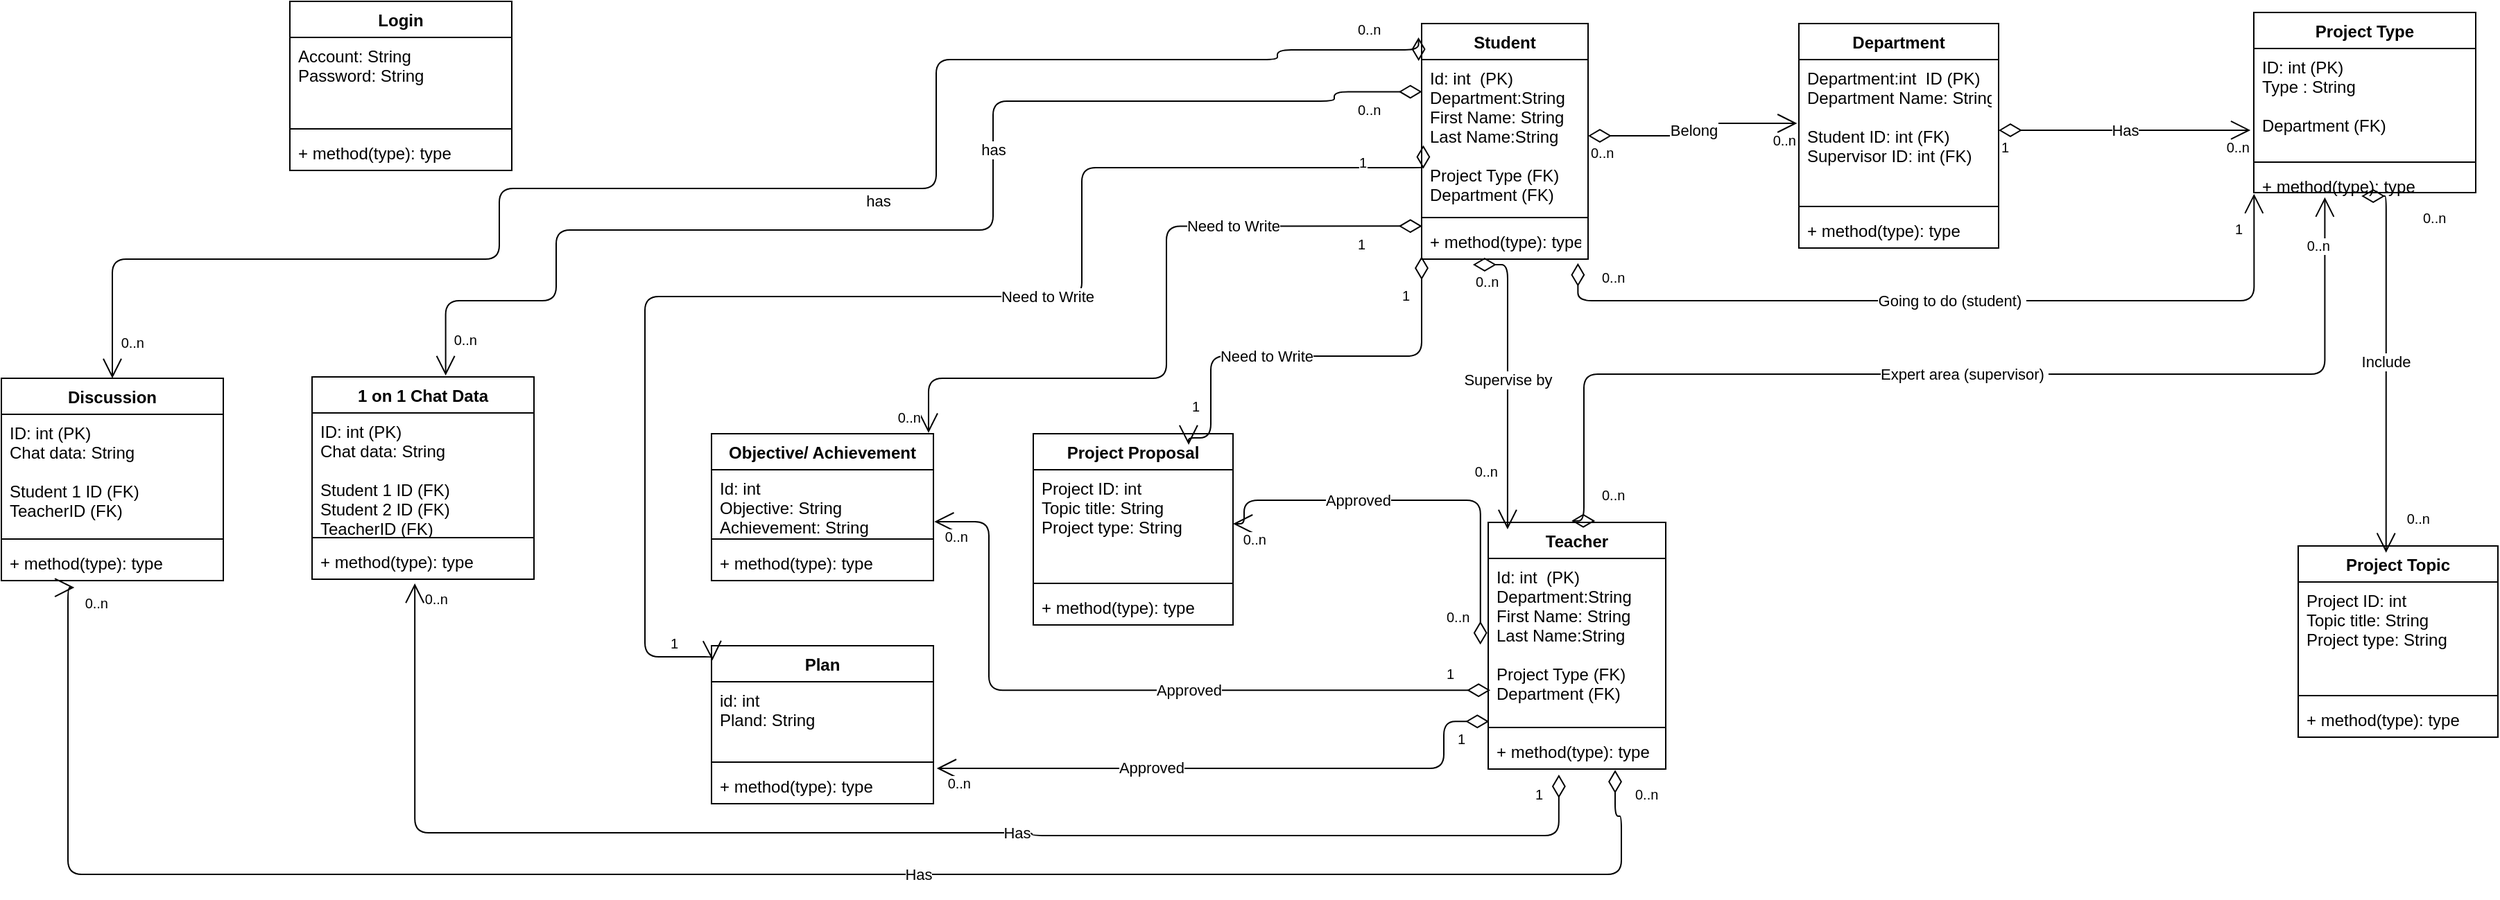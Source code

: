 <mxfile version="12.1.3" pages="1"><diagram id="Cjk7V-zwOnHVvr6ZG_n7" name="Page-1"><mxGraphModel dx="4693" dy="859" grid="1" gridSize="8" guides="1" tooltips="1" connect="1" arrows="1" fold="1" page="1" pageScale="1" pageWidth="2339" pageHeight="3300" math="0" shadow="0"><root><mxCell id="0"/><mxCell id="1" parent="0"/><mxCell id="Nz4mO0is2TdTS-qf8fJ6-1" value="Student" style="swimlane;fontStyle=1;align=center;verticalAlign=top;childLayout=stackLayout;horizontal=1;startSize=26;horizontalStack=0;resizeParent=1;resizeParentMax=0;resizeLast=0;collapsible=1;marginBottom=0;" vertex="1" parent="1"><mxGeometry x="336" y="32" width="120" height="170" as="geometry"/></mxCell><mxCell id="Nz4mO0is2TdTS-qf8fJ6-2" value="Id: int  (PK)&#10;Department:String&#10;First Name: String &#10;Last Name:String&#10;&#10;Project Type (FK)&#10;Department (FK)" style="text;strokeColor=none;fillColor=none;align=left;verticalAlign=top;spacingLeft=4;spacingRight=4;overflow=hidden;rotatable=0;points=[[0,0.5],[1,0.5]];portConstraint=eastwest;" vertex="1" parent="Nz4mO0is2TdTS-qf8fJ6-1"><mxGeometry y="26" width="120" height="110" as="geometry"/></mxCell><mxCell id="Nz4mO0is2TdTS-qf8fJ6-3" value="" style="line;strokeWidth=1;fillColor=none;align=left;verticalAlign=middle;spacingTop=-1;spacingLeft=3;spacingRight=3;rotatable=0;labelPosition=right;points=[];portConstraint=eastwest;" vertex="1" parent="Nz4mO0is2TdTS-qf8fJ6-1"><mxGeometry y="136" width="120" height="8" as="geometry"/></mxCell><mxCell id="Nz4mO0is2TdTS-qf8fJ6-4" value="+ method(type): type" style="text;strokeColor=none;fillColor=none;align=left;verticalAlign=top;spacingLeft=4;spacingRight=4;overflow=hidden;rotatable=0;points=[[0,0.5],[1,0.5]];portConstraint=eastwest;" vertex="1" parent="Nz4mO0is2TdTS-qf8fJ6-1"><mxGeometry y="144" width="120" height="26" as="geometry"/></mxCell><mxCell id="Nz4mO0is2TdTS-qf8fJ6-5" value="Teacher&#10;" style="swimlane;fontStyle=1;align=center;verticalAlign=top;childLayout=stackLayout;horizontal=1;startSize=26;horizontalStack=0;resizeParent=1;resizeParentMax=0;resizeLast=0;collapsible=1;marginBottom=0;" vertex="1" parent="1"><mxGeometry x="384" y="392" width="128" height="178" as="geometry"/></mxCell><mxCell id="Nz4mO0is2TdTS-qf8fJ6-6" value="Id: int  (PK)&#10;Department:String&#10;First Name: String &#10;Last Name:String&#10;&#10;Project Type (FK)&#10;Department (FK)" style="text;strokeColor=none;fillColor=none;align=left;verticalAlign=top;spacingLeft=4;spacingRight=4;overflow=hidden;rotatable=0;points=[[0,0.5],[1,0.5]];portConstraint=eastwest;" vertex="1" parent="Nz4mO0is2TdTS-qf8fJ6-5"><mxGeometry y="26" width="128" height="118" as="geometry"/></mxCell><mxCell id="Nz4mO0is2TdTS-qf8fJ6-7" value="" style="line;strokeWidth=1;fillColor=none;align=left;verticalAlign=middle;spacingTop=-1;spacingLeft=3;spacingRight=3;rotatable=0;labelPosition=right;points=[];portConstraint=eastwest;" vertex="1" parent="Nz4mO0is2TdTS-qf8fJ6-5"><mxGeometry y="144" width="128" height="8" as="geometry"/></mxCell><mxCell id="Nz4mO0is2TdTS-qf8fJ6-8" value="+ method(type): type" style="text;strokeColor=none;fillColor=none;align=left;verticalAlign=top;spacingLeft=4;spacingRight=4;overflow=hidden;rotatable=0;points=[[0,0.5],[1,0.5]];portConstraint=eastwest;" vertex="1" parent="Nz4mO0is2TdTS-qf8fJ6-5"><mxGeometry y="152" width="128" height="26" as="geometry"/></mxCell><mxCell id="Nz4mO0is2TdTS-qf8fJ6-13" value="Department" style="swimlane;fontStyle=1;align=center;verticalAlign=top;childLayout=stackLayout;horizontal=1;startSize=26;horizontalStack=0;resizeParent=1;resizeParentMax=0;resizeLast=0;collapsible=1;marginBottom=0;" vertex="1" parent="1"><mxGeometry x="608" y="32" width="144" height="162" as="geometry"/></mxCell><mxCell id="Nz4mO0is2TdTS-qf8fJ6-14" value="Department:int  ID (PK)&#10;Department Name: String&#10;&#10;Student ID: int (FK)&#10;Supervisor ID: int (FK)&#10;" style="text;strokeColor=none;fillColor=none;align=left;verticalAlign=top;spacingLeft=4;spacingRight=4;overflow=hidden;rotatable=0;points=[[0,0.5],[1,0.5]];portConstraint=eastwest;" vertex="1" parent="Nz4mO0is2TdTS-qf8fJ6-13"><mxGeometry y="26" width="144" height="102" as="geometry"/></mxCell><mxCell id="Nz4mO0is2TdTS-qf8fJ6-15" value="" style="line;strokeWidth=1;fillColor=none;align=left;verticalAlign=middle;spacingTop=-1;spacingLeft=3;spacingRight=3;rotatable=0;labelPosition=right;points=[];portConstraint=eastwest;" vertex="1" parent="Nz4mO0is2TdTS-qf8fJ6-13"><mxGeometry y="128" width="144" height="8" as="geometry"/></mxCell><mxCell id="Nz4mO0is2TdTS-qf8fJ6-16" value="+ method(type): type" style="text;strokeColor=none;fillColor=none;align=left;verticalAlign=top;spacingLeft=4;spacingRight=4;overflow=hidden;rotatable=0;points=[[0,0.5],[1,0.5]];portConstraint=eastwest;" vertex="1" parent="Nz4mO0is2TdTS-qf8fJ6-13"><mxGeometry y="136" width="144" height="26" as="geometry"/></mxCell><mxCell id="Nz4mO0is2TdTS-qf8fJ6-17" value="Project Topic" style="swimlane;fontStyle=1;align=center;verticalAlign=top;childLayout=stackLayout;horizontal=1;startSize=26;horizontalStack=0;resizeParent=1;resizeParentMax=0;resizeLast=0;collapsible=1;marginBottom=0;" vertex="1" parent="1"><mxGeometry x="968" y="409" width="144" height="138" as="geometry"/></mxCell><mxCell id="Nz4mO0is2TdTS-qf8fJ6-18" value="Project ID: int&#10;Topic title: String&#10;Project type: String&#10;&#10;" style="text;strokeColor=none;fillColor=none;align=left;verticalAlign=top;spacingLeft=4;spacingRight=4;overflow=hidden;rotatable=0;points=[[0,0.5],[1,0.5]];portConstraint=eastwest;" vertex="1" parent="Nz4mO0is2TdTS-qf8fJ6-17"><mxGeometry y="26" width="144" height="78" as="geometry"/></mxCell><mxCell id="Nz4mO0is2TdTS-qf8fJ6-19" value="" style="line;strokeWidth=1;fillColor=none;align=left;verticalAlign=middle;spacingTop=-1;spacingLeft=3;spacingRight=3;rotatable=0;labelPosition=right;points=[];portConstraint=eastwest;" vertex="1" parent="Nz4mO0is2TdTS-qf8fJ6-17"><mxGeometry y="104" width="144" height="8" as="geometry"/></mxCell><mxCell id="Nz4mO0is2TdTS-qf8fJ6-20" value="+ method(type): type" style="text;strokeColor=none;fillColor=none;align=left;verticalAlign=top;spacingLeft=4;spacingRight=4;overflow=hidden;rotatable=0;points=[[0,0.5],[1,0.5]];portConstraint=eastwest;" vertex="1" parent="Nz4mO0is2TdTS-qf8fJ6-17"><mxGeometry y="112" width="144" height="26" as="geometry"/></mxCell><mxCell id="Nz4mO0is2TdTS-qf8fJ6-21" value="Login" style="swimlane;fontStyle=1;align=center;verticalAlign=top;childLayout=stackLayout;horizontal=1;startSize=26;horizontalStack=0;resizeParent=1;resizeParentMax=0;resizeLast=0;collapsible=1;marginBottom=0;" vertex="1" parent="1"><mxGeometry x="-480" y="16" width="160" height="122" as="geometry"/></mxCell><mxCell id="Nz4mO0is2TdTS-qf8fJ6-22" value="Account: String&#10;Password: String" style="text;strokeColor=none;fillColor=none;align=left;verticalAlign=top;spacingLeft=4;spacingRight=4;overflow=hidden;rotatable=0;points=[[0,0.5],[1,0.5]];portConstraint=eastwest;" vertex="1" parent="Nz4mO0is2TdTS-qf8fJ6-21"><mxGeometry y="26" width="160" height="62" as="geometry"/></mxCell><mxCell id="Nz4mO0is2TdTS-qf8fJ6-23" value="" style="line;strokeWidth=1;fillColor=none;align=left;verticalAlign=middle;spacingTop=-1;spacingLeft=3;spacingRight=3;rotatable=0;labelPosition=right;points=[];portConstraint=eastwest;" vertex="1" parent="Nz4mO0is2TdTS-qf8fJ6-21"><mxGeometry y="88" width="160" height="8" as="geometry"/></mxCell><mxCell id="Nz4mO0is2TdTS-qf8fJ6-24" value="+ method(type): type" style="text;strokeColor=none;fillColor=none;align=left;verticalAlign=top;spacingLeft=4;spacingRight=4;overflow=hidden;rotatable=0;points=[[0,0.5],[1,0.5]];portConstraint=eastwest;" vertex="1" parent="Nz4mO0is2TdTS-qf8fJ6-21"><mxGeometry y="96" width="160" height="26" as="geometry"/></mxCell><mxCell id="Nz4mO0is2TdTS-qf8fJ6-25" value="Project Proposal" style="swimlane;fontStyle=1;align=center;verticalAlign=top;childLayout=stackLayout;horizontal=1;startSize=26;horizontalStack=0;resizeParent=1;resizeParentMax=0;resizeLast=0;collapsible=1;marginBottom=0;" vertex="1" parent="1"><mxGeometry x="56" y="328" width="144" height="138" as="geometry"/></mxCell><mxCell id="Nz4mO0is2TdTS-qf8fJ6-26" value="Project ID: int&#10;Topic title: String&#10;Project type: String&#10;&#10;" style="text;strokeColor=none;fillColor=none;align=left;verticalAlign=top;spacingLeft=4;spacingRight=4;overflow=hidden;rotatable=0;points=[[0,0.5],[1,0.5]];portConstraint=eastwest;" vertex="1" parent="Nz4mO0is2TdTS-qf8fJ6-25"><mxGeometry y="26" width="144" height="78" as="geometry"/></mxCell><mxCell id="Nz4mO0is2TdTS-qf8fJ6-27" value="" style="line;strokeWidth=1;fillColor=none;align=left;verticalAlign=middle;spacingTop=-1;spacingLeft=3;spacingRight=3;rotatable=0;labelPosition=right;points=[];portConstraint=eastwest;" vertex="1" parent="Nz4mO0is2TdTS-qf8fJ6-25"><mxGeometry y="104" width="144" height="8" as="geometry"/></mxCell><mxCell id="Nz4mO0is2TdTS-qf8fJ6-28" value="+ method(type): type" style="text;strokeColor=none;fillColor=none;align=left;verticalAlign=top;spacingLeft=4;spacingRight=4;overflow=hidden;rotatable=0;points=[[0,0.5],[1,0.5]];portConstraint=eastwest;" vertex="1" parent="Nz4mO0is2TdTS-qf8fJ6-25"><mxGeometry y="112" width="144" height="26" as="geometry"/></mxCell><mxCell id="Nz4mO0is2TdTS-qf8fJ6-35" value="Belong" style="endArrow=open;html=1;endSize=12;startArrow=diamondThin;startSize=14;startFill=0;edgeStyle=orthogonalEdgeStyle;entryX=-0.009;entryY=0.451;entryDx=0;entryDy=0;entryPerimeter=0;" edge="1" parent="1" source="Nz4mO0is2TdTS-qf8fJ6-2" target="Nz4mO0is2TdTS-qf8fJ6-14"><mxGeometry relative="1" as="geometry"><mxPoint x="464" y="113" as="sourcePoint"/><mxPoint x="592" y="113" as="targetPoint"/><Array as="points"/></mxGeometry></mxCell><mxCell id="Nz4mO0is2TdTS-qf8fJ6-36" value="0..n" style="resizable=0;html=1;align=left;verticalAlign=top;labelBackgroundColor=#ffffff;fontSize=10;" connectable="0" vertex="1" parent="Nz4mO0is2TdTS-qf8fJ6-35"><mxGeometry x="-1" relative="1" as="geometry"/></mxCell><mxCell id="Nz4mO0is2TdTS-qf8fJ6-37" value="0..n" style="resizable=0;html=1;align=right;verticalAlign=top;labelBackgroundColor=#ffffff;fontSize=10;" connectable="0" vertex="1" parent="Nz4mO0is2TdTS-qf8fJ6-35"><mxGeometry x="1" relative="1" as="geometry"/></mxCell><mxCell id="Nz4mO0is2TdTS-qf8fJ6-38" value="Project Type" style="swimlane;fontStyle=1;align=center;verticalAlign=top;childLayout=stackLayout;horizontal=1;startSize=26;horizontalStack=0;resizeParent=1;resizeParentMax=0;resizeLast=0;collapsible=1;marginBottom=0;" vertex="1" parent="1"><mxGeometry x="936" y="24" width="160" height="130" as="geometry"/></mxCell><mxCell id="Nz4mO0is2TdTS-qf8fJ6-39" value="ID: int (PK)&#10;Type : String&#10;&#10;Department (FK)" style="text;strokeColor=none;fillColor=none;align=left;verticalAlign=top;spacingLeft=4;spacingRight=4;overflow=hidden;rotatable=0;points=[[0,0.5],[1,0.5]];portConstraint=eastwest;" vertex="1" parent="Nz4mO0is2TdTS-qf8fJ6-38"><mxGeometry y="26" width="160" height="78" as="geometry"/></mxCell><mxCell id="Nz4mO0is2TdTS-qf8fJ6-40" value="" style="line;strokeWidth=1;fillColor=none;align=left;verticalAlign=middle;spacingTop=-1;spacingLeft=3;spacingRight=3;rotatable=0;labelPosition=right;points=[];portConstraint=eastwest;" vertex="1" parent="Nz4mO0is2TdTS-qf8fJ6-38"><mxGeometry y="104" width="160" height="8" as="geometry"/></mxCell><mxCell id="Nz4mO0is2TdTS-qf8fJ6-41" value="+ method(type): type" style="text;strokeColor=none;fillColor=none;align=left;verticalAlign=top;spacingLeft=4;spacingRight=4;overflow=hidden;rotatable=0;points=[[0,0.5],[1,0.5]];portConstraint=eastwest;" vertex="1" parent="Nz4mO0is2TdTS-qf8fJ6-38"><mxGeometry y="112" width="160" height="18" as="geometry"/></mxCell><mxCell id="Nz4mO0is2TdTS-qf8fJ6-42" value="Has" style="endArrow=open;html=1;endSize=12;startArrow=diamondThin;startSize=14;startFill=0;edgeStyle=orthogonalEdgeStyle;entryX=-0.015;entryY=0.756;entryDx=0;entryDy=0;entryPerimeter=0;" edge="1" parent="1" source="Nz4mO0is2TdTS-qf8fJ6-14" target="Nz4mO0is2TdTS-qf8fJ6-39"><mxGeometry relative="1" as="geometry"><mxPoint x="761.0" y="108.833" as="sourcePoint"/><mxPoint x="912" y="108" as="targetPoint"/><Array as="points"><mxPoint x="872" y="109"/><mxPoint x="872" y="109"/></Array></mxGeometry></mxCell><mxCell id="Nz4mO0is2TdTS-qf8fJ6-43" value="1" style="resizable=0;html=1;align=left;verticalAlign=top;labelBackgroundColor=#ffffff;fontSize=10;" connectable="0" vertex="1" parent="Nz4mO0is2TdTS-qf8fJ6-42"><mxGeometry x="-1" relative="1" as="geometry"/></mxCell><mxCell id="Nz4mO0is2TdTS-qf8fJ6-44" value="0..n" style="resizable=0;html=1;align=right;verticalAlign=top;labelBackgroundColor=#ffffff;fontSize=10;" connectable="0" vertex="1" parent="Nz4mO0is2TdTS-qf8fJ6-42"><mxGeometry x="1" relative="1" as="geometry"/></mxCell><mxCell id="Nz4mO0is2TdTS-qf8fJ6-45" value="Include" style="endArrow=open;html=1;endSize=12;startArrow=diamondThin;startSize=14;startFill=0;edgeStyle=orthogonalEdgeStyle;entryX=0.44;entryY=0.035;entryDx=0;entryDy=0;entryPerimeter=0;exitX=0.485;exitY=1.139;exitDx=0;exitDy=0;exitPerimeter=0;" edge="1" parent="1" source="Nz4mO0is2TdTS-qf8fJ6-41" target="Nz4mO0is2TdTS-qf8fJ6-17"><mxGeometry relative="1" as="geometry"><mxPoint x="1000.0" y="209.333" as="sourcePoint"/><mxPoint x="1151" y="208.5" as="targetPoint"/><Array as="points"><mxPoint x="1031" y="157"/></Array></mxGeometry></mxCell><mxCell id="Nz4mO0is2TdTS-qf8fJ6-46" value="0..n" style="resizable=0;html=1;align=left;verticalAlign=top;labelBackgroundColor=#ffffff;fontSize=10;" connectable="0" vertex="1" parent="Nz4mO0is2TdTS-qf8fJ6-45"><mxGeometry x="-1" relative="1" as="geometry"><mxPoint x="42" y="3.5" as="offset"/></mxGeometry></mxCell><mxCell id="Nz4mO0is2TdTS-qf8fJ6-47" value="0..n" style="resizable=0;html=1;align=right;verticalAlign=top;labelBackgroundColor=#ffffff;fontSize=10;" connectable="0" vertex="1" parent="Nz4mO0is2TdTS-qf8fJ6-45"><mxGeometry x="1" relative="1" as="geometry"><mxPoint x="32.5" y="-37" as="offset"/></mxGeometry></mxCell><mxCell id="Nz4mO0is2TdTS-qf8fJ6-55" value="Going to do (student)&amp;nbsp;" style="endArrow=open;html=1;endSize=12;startArrow=diamondThin;startSize=14;startFill=0;edgeStyle=orthogonalEdgeStyle;entryX=0.001;entryY=1.046;entryDx=0;entryDy=0;entryPerimeter=0;exitX=0.939;exitY=1.109;exitDx=0;exitDy=0;exitPerimeter=0;" edge="1" parent="1" source="Nz4mO0is2TdTS-qf8fJ6-4" target="Nz4mO0is2TdTS-qf8fJ6-41"><mxGeometry relative="1" as="geometry"><mxPoint x="480.0" y="224.833" as="sourcePoint"/><mxPoint x="631" y="224" as="targetPoint"/><Array as="points"><mxPoint x="449" y="232"/><mxPoint x="936" y="232"/></Array></mxGeometry></mxCell><mxCell id="Nz4mO0is2TdTS-qf8fJ6-56" value="0..n" style="resizable=0;html=1;align=left;verticalAlign=top;labelBackgroundColor=#ffffff;fontSize=10;" connectable="0" vertex="1" parent="Nz4mO0is2TdTS-qf8fJ6-55"><mxGeometry x="-1" relative="1" as="geometry"><mxPoint x="15" y="-1.5" as="offset"/></mxGeometry></mxCell><mxCell id="Nz4mO0is2TdTS-qf8fJ6-57" value="1" style="resizable=0;html=1;align=right;verticalAlign=top;labelBackgroundColor=#ffffff;fontSize=10;" connectable="0" vertex="1" parent="Nz4mO0is2TdTS-qf8fJ6-55"><mxGeometry x="1" relative="1" as="geometry"><mxPoint x="-8" y="13" as="offset"/></mxGeometry></mxCell><mxCell id="Nz4mO0is2TdTS-qf8fJ6-59" value="Need to Write" style="endArrow=open;html=1;endSize=12;startArrow=diamondThin;startSize=14;startFill=0;edgeStyle=orthogonalEdgeStyle;entryX=0.778;entryY=0.058;entryDx=0;entryDy=0;entryPerimeter=0;" edge="1" parent="1" target="Nz4mO0is2TdTS-qf8fJ6-25"><mxGeometry x="0.215" relative="1" as="geometry"><mxPoint x="336" y="200" as="sourcePoint"/><mxPoint x="533.167" y="263.5" as="targetPoint"/><Array as="points"><mxPoint x="336" y="272"/><mxPoint x="184" y="272"/><mxPoint x="184" y="331"/></Array><mxPoint as="offset"/></mxGeometry></mxCell><mxCell id="Nz4mO0is2TdTS-qf8fJ6-60" value="1" style="resizable=0;html=1;align=left;verticalAlign=top;labelBackgroundColor=#ffffff;fontSize=10;" connectable="0" vertex="1" parent="Nz4mO0is2TdTS-qf8fJ6-59"><mxGeometry x="-1" relative="1" as="geometry"><mxPoint x="-16.5" y="16" as="offset"/></mxGeometry></mxCell><mxCell id="Nz4mO0is2TdTS-qf8fJ6-61" value="1" style="resizable=0;html=1;align=right;verticalAlign=top;labelBackgroundColor=#ffffff;fontSize=10;" connectable="0" vertex="1" parent="Nz4mO0is2TdTS-qf8fJ6-59"><mxGeometry x="1" relative="1" as="geometry"><mxPoint x="8" y="-40" as="offset"/></mxGeometry></mxCell><mxCell id="Nz4mO0is2TdTS-qf8fJ6-71" value="Expert area (supervisor)&amp;nbsp;" style="endArrow=open;html=1;endSize=12;startArrow=diamondThin;startSize=14;startFill=0;edgeStyle=orthogonalEdgeStyle;entryX=0.32;entryY=1.185;entryDx=0;entryDy=0;entryPerimeter=0;exitX=0.602;exitY=-0.006;exitDx=0;exitDy=0;exitPerimeter=0;" edge="1" parent="1" source="Nz4mO0is2TdTS-qf8fJ6-5" target="Nz4mO0is2TdTS-qf8fJ6-41"><mxGeometry relative="1" as="geometry"><mxPoint x="440" y="360" as="sourcePoint"/><mxPoint x="935.833" y="207.833" as="targetPoint"/><Array as="points"><mxPoint x="453" y="391"/><mxPoint x="453" y="285"/><mxPoint x="987" y="285"/></Array></mxGeometry></mxCell><mxCell id="Nz4mO0is2TdTS-qf8fJ6-72" value="0..n" style="resizable=0;html=1;align=left;verticalAlign=top;labelBackgroundColor=#ffffff;fontSize=10;" connectable="0" vertex="1" parent="Nz4mO0is2TdTS-qf8fJ6-71"><mxGeometry x="-1" relative="1" as="geometry"><mxPoint x="3" y="-31" as="offset"/></mxGeometry></mxCell><mxCell id="Nz4mO0is2TdTS-qf8fJ6-73" value="0..n" style="resizable=0;html=1;align=right;verticalAlign=top;labelBackgroundColor=#ffffff;fontSize=10;" connectable="0" vertex="1" parent="Nz4mO0is2TdTS-qf8fJ6-71"><mxGeometry x="1" relative="1" as="geometry"><mxPoint x="4" y="22.5" as="offset"/></mxGeometry></mxCell><mxCell id="Nz4mO0is2TdTS-qf8fJ6-74" value="Approved" style="endArrow=open;html=1;endSize=12;startArrow=diamondThin;startSize=14;startFill=0;edgeStyle=orthogonalEdgeStyle;exitX=-0.044;exitY=0.527;exitDx=0;exitDy=0;exitPerimeter=0;entryX=1;entryY=0.5;entryDx=0;entryDy=0;" edge="1" parent="1" source="Nz4mO0is2TdTS-qf8fJ6-6" target="Nz4mO0is2TdTS-qf8fJ6-26"><mxGeometry x="0.284" relative="1" as="geometry"><mxPoint x="208" y="280.5" as="sourcePoint"/><mxPoint x="335.5" y="289" as="targetPoint"/><Array as="points"><mxPoint x="378" y="376"/><mxPoint x="208" y="376"/></Array><mxPoint as="offset"/></mxGeometry></mxCell><mxCell id="Nz4mO0is2TdTS-qf8fJ6-75" value="0..n" style="resizable=0;html=1;align=left;verticalAlign=top;labelBackgroundColor=#ffffff;fontSize=10;" connectable="0" vertex="1" parent="Nz4mO0is2TdTS-qf8fJ6-74"><mxGeometry x="-1" relative="1" as="geometry"><mxPoint x="-26" y="-32" as="offset"/></mxGeometry></mxCell><mxCell id="Nz4mO0is2TdTS-qf8fJ6-76" value="0..n" style="resizable=0;html=1;align=right;verticalAlign=top;labelBackgroundColor=#ffffff;fontSize=10;" connectable="0" vertex="1" parent="Nz4mO0is2TdTS-qf8fJ6-74"><mxGeometry x="1" relative="1" as="geometry"><mxPoint x="24.5" y="-1" as="offset"/></mxGeometry></mxCell><mxCell id="Nz4mO0is2TdTS-qf8fJ6-80" value="Supervise by" style="endArrow=open;html=1;endSize=12;startArrow=diamondThin;startSize=14;startFill=0;edgeStyle=orthogonalEdgeStyle;exitX=0.308;exitY=1.154;exitDx=0;exitDy=0;exitPerimeter=0;entryX=0.109;entryY=0.028;entryDx=0;entryDy=0;entryPerimeter=0;" edge="1" parent="1" source="Nz4mO0is2TdTS-qf8fJ6-4" target="Nz4mO0is2TdTS-qf8fJ6-5"><mxGeometry relative="1" as="geometry"><mxPoint x="312" y="272" as="sourcePoint"/><mxPoint x="472" y="272" as="targetPoint"/><Array as="points"><mxPoint x="398" y="206"/></Array></mxGeometry></mxCell><mxCell id="Nz4mO0is2TdTS-qf8fJ6-81" value="0..n" style="resizable=0;html=1;align=left;verticalAlign=top;labelBackgroundColor=#ffffff;fontSize=10;" connectable="0" vertex="1" parent="Nz4mO0is2TdTS-qf8fJ6-80"><mxGeometry x="-1" relative="1" as="geometry"/></mxCell><mxCell id="Nz4mO0is2TdTS-qf8fJ6-82" value="0..n" style="resizable=0;html=1;align=right;verticalAlign=top;labelBackgroundColor=#ffffff;fontSize=10;" connectable="0" vertex="1" parent="Nz4mO0is2TdTS-qf8fJ6-80"><mxGeometry x="1" relative="1" as="geometry"><mxPoint x="-6" y="-53.5" as="offset"/></mxGeometry></mxCell><mxCell id="Nz4mO0is2TdTS-qf8fJ6-83" value="Objective/ Achievement" style="swimlane;fontStyle=1;align=center;verticalAlign=top;childLayout=stackLayout;horizontal=1;startSize=26;horizontalStack=0;resizeParent=1;resizeParentMax=0;resizeLast=0;collapsible=1;marginBottom=0;" vertex="1" parent="1"><mxGeometry x="-176" y="328" width="160" height="106" as="geometry"/></mxCell><mxCell id="Nz4mO0is2TdTS-qf8fJ6-84" value="Id: int&#10;Objective: String&#10;Achievement: String " style="text;strokeColor=none;fillColor=none;align=left;verticalAlign=top;spacingLeft=4;spacingRight=4;overflow=hidden;rotatable=0;points=[[0,0.5],[1,0.5]];portConstraint=eastwest;" vertex="1" parent="Nz4mO0is2TdTS-qf8fJ6-83"><mxGeometry y="26" width="160" height="46" as="geometry"/></mxCell><mxCell id="Nz4mO0is2TdTS-qf8fJ6-85" value="" style="line;strokeWidth=1;fillColor=none;align=left;verticalAlign=middle;spacingTop=-1;spacingLeft=3;spacingRight=3;rotatable=0;labelPosition=right;points=[];portConstraint=eastwest;" vertex="1" parent="Nz4mO0is2TdTS-qf8fJ6-83"><mxGeometry y="72" width="160" height="8" as="geometry"/></mxCell><mxCell id="Nz4mO0is2TdTS-qf8fJ6-86" value="+ method(type): type" style="text;strokeColor=none;fillColor=none;align=left;verticalAlign=top;spacingLeft=4;spacingRight=4;overflow=hidden;rotatable=0;points=[[0,0.5],[1,0.5]];portConstraint=eastwest;" vertex="1" parent="Nz4mO0is2TdTS-qf8fJ6-83"><mxGeometry y="80" width="160" height="26" as="geometry"/></mxCell><mxCell id="Nz4mO0is2TdTS-qf8fJ6-87" value="Plan" style="swimlane;fontStyle=1;align=center;verticalAlign=top;childLayout=stackLayout;horizontal=1;startSize=26;horizontalStack=0;resizeParent=1;resizeParentMax=0;resizeLast=0;collapsible=1;marginBottom=0;" vertex="1" parent="1"><mxGeometry x="-176" y="481" width="160" height="114" as="geometry"/></mxCell><mxCell id="Nz4mO0is2TdTS-qf8fJ6-88" value="id: int&#10;Pland: String" style="text;strokeColor=none;fillColor=none;align=left;verticalAlign=top;spacingLeft=4;spacingRight=4;overflow=hidden;rotatable=0;points=[[0,0.5],[1,0.5]];portConstraint=eastwest;" vertex="1" parent="Nz4mO0is2TdTS-qf8fJ6-87"><mxGeometry y="26" width="160" height="54" as="geometry"/></mxCell><mxCell id="Nz4mO0is2TdTS-qf8fJ6-89" value="" style="line;strokeWidth=1;fillColor=none;align=left;verticalAlign=middle;spacingTop=-1;spacingLeft=3;spacingRight=3;rotatable=0;labelPosition=right;points=[];portConstraint=eastwest;" vertex="1" parent="Nz4mO0is2TdTS-qf8fJ6-87"><mxGeometry y="80" width="160" height="8" as="geometry"/></mxCell><mxCell id="Nz4mO0is2TdTS-qf8fJ6-90" value="+ method(type): type" style="text;strokeColor=none;fillColor=none;align=left;verticalAlign=top;spacingLeft=4;spacingRight=4;overflow=hidden;rotatable=0;points=[[0,0.5],[1,0.5]];portConstraint=eastwest;" vertex="1" parent="Nz4mO0is2TdTS-qf8fJ6-87"><mxGeometry y="88" width="160" height="26" as="geometry"/></mxCell><mxCell id="Nz4mO0is2TdTS-qf8fJ6-91" value="Approved" style="endArrow=open;html=1;endSize=12;startArrow=diamondThin;startSize=14;startFill=0;edgeStyle=orthogonalEdgeStyle;exitX=0.005;exitY=0.997;exitDx=0;exitDy=0;exitPerimeter=0;entryX=1.015;entryY=0.019;entryDx=0;entryDy=0;entryPerimeter=0;" edge="1" parent="1" source="Nz4mO0is2TdTS-qf8fJ6-6" target="Nz4mO0is2TdTS-qf8fJ6-90"><mxGeometry x="0.284" relative="1" as="geometry"><mxPoint x="186" y="639.833" as="sourcePoint"/><mxPoint x="7.667" y="553.167" as="targetPoint"/><Array as="points"><mxPoint x="352" y="536"/><mxPoint x="352" y="569"/></Array><mxPoint as="offset"/></mxGeometry></mxCell><mxCell id="Nz4mO0is2TdTS-qf8fJ6-92" value="1" style="resizable=0;html=1;align=left;verticalAlign=top;labelBackgroundColor=#ffffff;fontSize=10;" connectable="0" vertex="1" parent="Nz4mO0is2TdTS-qf8fJ6-91"><mxGeometry x="-1" relative="1" as="geometry"><mxPoint x="-24.5" y="0.5" as="offset"/></mxGeometry></mxCell><mxCell id="Nz4mO0is2TdTS-qf8fJ6-93" value="0..n" style="resizable=0;html=1;align=right;verticalAlign=top;labelBackgroundColor=#ffffff;fontSize=10;" connectable="0" vertex="1" parent="Nz4mO0is2TdTS-qf8fJ6-91"><mxGeometry x="1" relative="1" as="geometry"><mxPoint x="24.5" y="-1" as="offset"/></mxGeometry></mxCell><mxCell id="Nz4mO0is2TdTS-qf8fJ6-94" value="Approved" style="endArrow=open;html=1;endSize=12;startArrow=diamondThin;startSize=14;startFill=0;edgeStyle=orthogonalEdgeStyle;exitX=0.012;exitY=0.806;exitDx=0;exitDy=0;exitPerimeter=0;entryX=1.004;entryY=0.815;entryDx=0;entryDy=0;entryPerimeter=0;" edge="1" parent="1" source="Nz4mO0is2TdTS-qf8fJ6-6" target="Nz4mO0is2TdTS-qf8fJ6-84"><mxGeometry x="-0.168" relative="1" as="geometry"><mxPoint x="374.167" y="512.167" as="sourcePoint"/><mxPoint x="-24.167" y="518" as="targetPoint"/><Array as="points"><mxPoint x="24" y="513"/><mxPoint x="24" y="392"/></Array><mxPoint as="offset"/></mxGeometry></mxCell><mxCell id="Nz4mO0is2TdTS-qf8fJ6-95" value="1" style="resizable=0;html=1;align=left;verticalAlign=top;labelBackgroundColor=#ffffff;fontSize=10;" connectable="0" vertex="1" parent="Nz4mO0is2TdTS-qf8fJ6-94"><mxGeometry x="-1" relative="1" as="geometry"><mxPoint x="-33.5" y="-24" as="offset"/></mxGeometry></mxCell><mxCell id="Nz4mO0is2TdTS-qf8fJ6-96" value="0..n" style="resizable=0;html=1;align=right;verticalAlign=top;labelBackgroundColor=#ffffff;fontSize=10;" connectable="0" vertex="1" parent="Nz4mO0is2TdTS-qf8fJ6-94"><mxGeometry x="1" relative="1" as="geometry"><mxPoint x="24.5" y="-1" as="offset"/></mxGeometry></mxCell><mxCell id="Nz4mO0is2TdTS-qf8fJ6-97" value="Need to Write" style="endArrow=open;html=1;endSize=12;startArrow=diamondThin;startSize=14;startFill=0;edgeStyle=orthogonalEdgeStyle;entryX=0.978;entryY=-0.006;entryDx=0;entryDy=0;entryPerimeter=0;exitX=0.003;exitY=0.083;exitDx=0;exitDy=0;exitPerimeter=0;" edge="1" parent="1" source="Nz4mO0is2TdTS-qf8fJ6-4" target="Nz4mO0is2TdTS-qf8fJ6-83"><mxGeometry x="-0.46" relative="1" as="geometry"><mxPoint x="120" y="176" as="sourcePoint"/><mxPoint x="-248" y="348.167" as="targetPoint"/><Array as="points"><mxPoint x="152" y="178"/><mxPoint x="152" y="288"/><mxPoint x="-19" y="288"/></Array><mxPoint as="offset"/></mxGeometry></mxCell><mxCell id="Nz4mO0is2TdTS-qf8fJ6-98" value="1" style="resizable=0;html=1;align=left;verticalAlign=top;labelBackgroundColor=#ffffff;fontSize=10;" connectable="0" vertex="1" parent="Nz4mO0is2TdTS-qf8fJ6-97"><mxGeometry x="-1" relative="1" as="geometry"><mxPoint x="-48" y="0.5" as="offset"/></mxGeometry></mxCell><mxCell id="Nz4mO0is2TdTS-qf8fJ6-99" value="0..n" style="resizable=0;html=1;align=right;verticalAlign=top;labelBackgroundColor=#ffffff;fontSize=10;" connectable="0" vertex="1" parent="Nz4mO0is2TdTS-qf8fJ6-97"><mxGeometry x="1" relative="1" as="geometry"><mxPoint x="-4.5" y="-23" as="offset"/></mxGeometry></mxCell><mxCell id="Nz4mO0is2TdTS-qf8fJ6-101" value="Need to Write" style="endArrow=open;html=1;endSize=12;startArrow=diamondThin;startSize=14;startFill=0;edgeStyle=orthogonalEdgeStyle;exitX=0.01;exitY=0.562;exitDx=0;exitDy=0;exitPerimeter=0;entryX=0.004;entryY=0.093;entryDx=0;entryDy=0;entryPerimeter=0;" edge="1" parent="1" source="Nz4mO0is2TdTS-qf8fJ6-2" target="Nz4mO0is2TdTS-qf8fJ6-87"><mxGeometry x="-0.226" relative="1" as="geometry"><mxPoint x="299.333" y="119.167" as="sourcePoint"/><mxPoint x="-224" y="536" as="targetPoint"/><Array as="points"><mxPoint x="337" y="136"/><mxPoint x="91" y="136"/><mxPoint x="91" y="229"/><mxPoint x="-224" y="229"/><mxPoint x="-224" y="489"/></Array><mxPoint as="offset"/></mxGeometry></mxCell><mxCell id="Nz4mO0is2TdTS-qf8fJ6-102" value="1" style="resizable=0;html=1;align=left;verticalAlign=top;labelBackgroundColor=#ffffff;fontSize=10;" connectable="0" vertex="1" parent="Nz4mO0is2TdTS-qf8fJ6-101"><mxGeometry x="-1" relative="1" as="geometry"><mxPoint x="-48" y="0.5" as="offset"/></mxGeometry></mxCell><mxCell id="Nz4mO0is2TdTS-qf8fJ6-103" value="1" style="resizable=0;html=1;align=right;verticalAlign=top;labelBackgroundColor=#ffffff;fontSize=10;" connectable="0" vertex="1" parent="Nz4mO0is2TdTS-qf8fJ6-101"><mxGeometry x="1" relative="1" as="geometry"><mxPoint x="-24.5" y="-25" as="offset"/></mxGeometry></mxCell><mxCell id="Nz4mO0is2TdTS-qf8fJ6-104" value="1 on 1 Chat Data" style="swimlane;fontStyle=1;align=center;verticalAlign=top;childLayout=stackLayout;horizontal=1;startSize=26;horizontalStack=0;resizeParent=1;resizeParentMax=0;resizeLast=0;collapsible=1;marginBottom=0;" vertex="1" parent="1"><mxGeometry x="-464" y="287" width="160" height="146" as="geometry"/></mxCell><mxCell id="Nz4mO0is2TdTS-qf8fJ6-105" value="ID: int (PK)&#10;Chat data: String&#10;&#10;Student 1 ID (FK)&#10;Student 2 ID (FK)&#10;TeacherID (FK)" style="text;strokeColor=none;fillColor=none;align=left;verticalAlign=top;spacingLeft=4;spacingRight=4;overflow=hidden;rotatable=0;points=[[0,0.5],[1,0.5]];portConstraint=eastwest;" vertex="1" parent="Nz4mO0is2TdTS-qf8fJ6-104"><mxGeometry y="26" width="160" height="86" as="geometry"/></mxCell><mxCell id="Nz4mO0is2TdTS-qf8fJ6-106" value="" style="line;strokeWidth=1;fillColor=none;align=left;verticalAlign=middle;spacingTop=-1;spacingLeft=3;spacingRight=3;rotatable=0;labelPosition=right;points=[];portConstraint=eastwest;" vertex="1" parent="Nz4mO0is2TdTS-qf8fJ6-104"><mxGeometry y="112" width="160" height="8" as="geometry"/></mxCell><mxCell id="Nz4mO0is2TdTS-qf8fJ6-107" value="+ method(type): type" style="text;strokeColor=none;fillColor=none;align=left;verticalAlign=top;spacingLeft=4;spacingRight=4;overflow=hidden;rotatable=0;points=[[0,0.5],[1,0.5]];portConstraint=eastwest;" vertex="1" parent="Nz4mO0is2TdTS-qf8fJ6-104"><mxGeometry y="120" width="160" height="26" as="geometry"/></mxCell><mxCell id="Nz4mO0is2TdTS-qf8fJ6-108" value="has" style="endArrow=open;html=1;endSize=12;startArrow=diamondThin;startSize=14;startFill=0;edgeStyle=orthogonalEdgeStyle;exitX=0.003;exitY=0.211;exitDx=0;exitDy=0;exitPerimeter=0;entryX=0.602;entryY=-0.007;entryDx=0;entryDy=0;entryPerimeter=0;" edge="1" parent="1" source="Nz4mO0is2TdTS-qf8fJ6-2" target="Nz4mO0is2TdTS-qf8fJ6-104"><mxGeometry x="-0.226" relative="1" as="geometry"><mxPoint x="273.103" y="71.793" as="sourcePoint"/><mxPoint x="-248" y="376" as="targetPoint"/><Array as="points"><mxPoint x="273" y="81"/><mxPoint x="273" y="88"/><mxPoint x="27" y="88"/><mxPoint x="27" y="181"/><mxPoint x="-288" y="181"/><mxPoint x="-288" y="232"/><mxPoint x="-368" y="232"/></Array><mxPoint as="offset"/></mxGeometry></mxCell><mxCell id="Nz4mO0is2TdTS-qf8fJ6-109" value="0..n" style="resizable=0;html=1;align=left;verticalAlign=top;labelBackgroundColor=#ffffff;fontSize=10;" connectable="0" vertex="1" parent="Nz4mO0is2TdTS-qf8fJ6-108"><mxGeometry x="-1" relative="1" as="geometry"><mxPoint x="-48" y="0.5" as="offset"/></mxGeometry></mxCell><mxCell id="Nz4mO0is2TdTS-qf8fJ6-110" value="0..n" style="resizable=0;html=1;align=right;verticalAlign=top;labelBackgroundColor=#ffffff;fontSize=10;" connectable="0" vertex="1" parent="Nz4mO0is2TdTS-qf8fJ6-108"><mxGeometry x="1" relative="1" as="geometry"><mxPoint x="23.5" y="-38" as="offset"/></mxGeometry></mxCell><mxCell id="Nz4mO0is2TdTS-qf8fJ6-111" value="Has" style="endArrow=open;html=1;endSize=12;startArrow=diamondThin;startSize=14;startFill=0;edgeStyle=orthogonalEdgeStyle;exitX=0.398;exitY=1.154;exitDx=0;exitDy=0;exitPerimeter=0;entryX=0.463;entryY=1.115;entryDx=0;entryDy=0;entryPerimeter=0;" edge="1" parent="1" source="Nz4mO0is2TdTS-qf8fJ6-8" target="Nz4mO0is2TdTS-qf8fJ6-107"><mxGeometry x="-0.168" relative="1" as="geometry"><mxPoint x="417" y="618" as="sourcePoint"/><mxPoint x="16" y="496" as="targetPoint"/><Array as="points"><mxPoint x="435" y="618"/><mxPoint x="55" y="618"/><mxPoint x="55" y="616"/><mxPoint x="-390" y="616"/></Array><mxPoint as="offset"/></mxGeometry></mxCell><mxCell id="Nz4mO0is2TdTS-qf8fJ6-112" value="0..n" style="resizable=0;html=1;align=left;verticalAlign=top;labelBackgroundColor=#ffffff;fontSize=10;" connectable="0" vertex="1" parent="Nz4mO0is2TdTS-qf8fJ6-111"><mxGeometry x="-1" relative="1" as="geometry"><mxPoint x="53.5" y="2" as="offset"/></mxGeometry></mxCell><mxCell id="Nz4mO0is2TdTS-qf8fJ6-113" value="0..n" style="resizable=0;html=1;align=right;verticalAlign=top;labelBackgroundColor=#ffffff;fontSize=10;" connectable="0" vertex="1" parent="Nz4mO0is2TdTS-qf8fJ6-111"><mxGeometry x="1" relative="1" as="geometry"><mxPoint x="24.5" y="-1" as="offset"/></mxGeometry></mxCell><mxCell id="Nz4mO0is2TdTS-qf8fJ6-116" value="Discussion" style="swimlane;fontStyle=1;align=center;verticalAlign=top;childLayout=stackLayout;horizontal=1;startSize=26;horizontalStack=0;resizeParent=1;resizeParentMax=0;resizeLast=0;collapsible=1;marginBottom=0;" vertex="1" parent="1"><mxGeometry x="-688" y="288" width="160" height="146" as="geometry"/></mxCell><mxCell id="Nz4mO0is2TdTS-qf8fJ6-117" value="ID: int (PK)&#10;Chat data: String&#10;&#10;Student 1 ID (FK)&#10;TeacherID (FK)" style="text;strokeColor=none;fillColor=none;align=left;verticalAlign=top;spacingLeft=4;spacingRight=4;overflow=hidden;rotatable=0;points=[[0,0.5],[1,0.5]];portConstraint=eastwest;" vertex="1" parent="Nz4mO0is2TdTS-qf8fJ6-116"><mxGeometry y="26" width="160" height="86" as="geometry"/></mxCell><mxCell id="Nz4mO0is2TdTS-qf8fJ6-118" value="" style="line;strokeWidth=1;fillColor=none;align=left;verticalAlign=middle;spacingTop=-1;spacingLeft=3;spacingRight=3;rotatable=0;labelPosition=right;points=[];portConstraint=eastwest;" vertex="1" parent="Nz4mO0is2TdTS-qf8fJ6-116"><mxGeometry y="112" width="160" height="8" as="geometry"/></mxCell><mxCell id="Nz4mO0is2TdTS-qf8fJ6-119" value="+ method(type): type" style="text;strokeColor=none;fillColor=none;align=left;verticalAlign=top;spacingLeft=4;spacingRight=4;overflow=hidden;rotatable=0;points=[[0,0.5],[1,0.5]];portConstraint=eastwest;" vertex="1" parent="Nz4mO0is2TdTS-qf8fJ6-116"><mxGeometry y="120" width="160" height="26" as="geometry"/></mxCell><mxCell id="Nz4mO0is2TdTS-qf8fJ6-120" value="has" style="endArrow=open;html=1;endSize=12;startArrow=diamondThin;startSize=14;startFill=0;edgeStyle=orthogonalEdgeStyle;exitX=-0.018;exitY=0.009;exitDx=0;exitDy=0;exitPerimeter=0;entryX=0.5;entryY=0;entryDx=0;entryDy=0;" edge="1" parent="1" source="Nz4mO0is2TdTS-qf8fJ6-2" target="Nz4mO0is2TdTS-qf8fJ6-116"><mxGeometry x="-0.161" y="9" relative="1" as="geometry"><mxPoint x="295.833" y="51.5" as="sourcePoint"/><mxPoint x="-408.333" y="255.667" as="targetPoint"/><Array as="points"><mxPoint x="334" y="51"/><mxPoint x="232" y="51"/><mxPoint x="232" y="58"/><mxPoint x="-14" y="58"/><mxPoint x="-14" y="151"/><mxPoint x="-329" y="151"/><mxPoint x="-329" y="202"/><mxPoint x="-608" y="202"/></Array><mxPoint as="offset"/></mxGeometry></mxCell><mxCell id="Nz4mO0is2TdTS-qf8fJ6-121" value="0..n" style="resizable=0;html=1;align=left;verticalAlign=top;labelBackgroundColor=#ffffff;fontSize=10;" connectable="0" vertex="1" parent="Nz4mO0is2TdTS-qf8fJ6-120"><mxGeometry x="-1" relative="1" as="geometry"><mxPoint x="-46" y="-35" as="offset"/></mxGeometry></mxCell><mxCell id="Nz4mO0is2TdTS-qf8fJ6-122" value="0..n" style="resizable=0;html=1;align=right;verticalAlign=top;labelBackgroundColor=#ffffff;fontSize=10;" connectable="0" vertex="1" parent="Nz4mO0is2TdTS-qf8fJ6-120"><mxGeometry x="1" relative="1" as="geometry"><mxPoint x="23.5" y="-38" as="offset"/></mxGeometry></mxCell><mxCell id="Nz4mO0is2TdTS-qf8fJ6-123" value="Has" style="endArrow=open;html=1;endSize=12;startArrow=diamondThin;startSize=14;startFill=0;edgeStyle=orthogonalEdgeStyle;exitX=0.715;exitY=1.026;exitDx=0;exitDy=0;exitPerimeter=0;entryX=0.329;entryY=1.192;entryDx=0;entryDy=0;entryPerimeter=0;" edge="1" parent="1" source="Nz4mO0is2TdTS-qf8fJ6-8" target="Nz4mO0is2TdTS-qf8fJ6-119"><mxGeometry x="-0.168" relative="1" as="geometry"><mxPoint x="184.667" y="604" as="sourcePoint"/><mxPoint x="-640.333" y="465.667" as="targetPoint"/><Array as="points"><mxPoint x="476" y="604"/><mxPoint x="480" y="604"/><mxPoint x="480" y="646"/><mxPoint x="-640" y="646"/><mxPoint x="-640" y="439"/></Array><mxPoint as="offset"/></mxGeometry></mxCell><mxCell id="Nz4mO0is2TdTS-qf8fJ6-124" value="1" style="resizable=0;html=1;align=left;verticalAlign=top;labelBackgroundColor=#ffffff;fontSize=10;" connectable="0" vertex="1" parent="Nz4mO0is2TdTS-qf8fJ6-123"><mxGeometry x="-1" relative="1" as="geometry"><mxPoint x="-59.5" y="5.5" as="offset"/></mxGeometry></mxCell><mxCell id="Nz4mO0is2TdTS-qf8fJ6-125" value="0..n" style="resizable=0;html=1;align=right;verticalAlign=top;labelBackgroundColor=#ffffff;fontSize=10;" connectable="0" vertex="1" parent="Nz4mO0is2TdTS-qf8fJ6-123"><mxGeometry x="1" relative="1" as="geometry"><mxPoint x="24.5" y="-1" as="offset"/></mxGeometry></mxCell></root></mxGraphModel></diagram></mxfile>